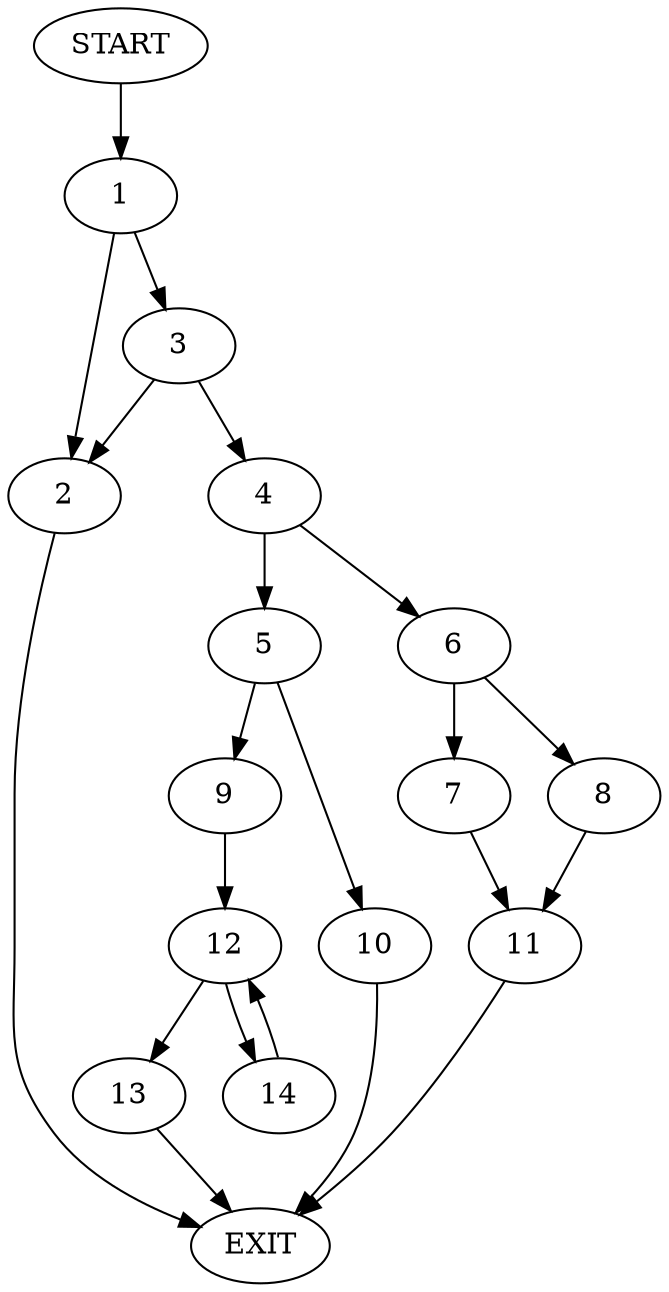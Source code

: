digraph {
0 [label="START"]
15 [label="EXIT"]
0 -> 1
1 -> 2
1 -> 3
3 -> 2
3 -> 4
2 -> 15
4 -> 5
4 -> 6
6 -> 7
6 -> 8
5 -> 9
5 -> 10
8 -> 11
7 -> 11
11 -> 15
10 -> 15
9 -> 12
12 -> 13
12 -> 14
14 -> 12
13 -> 15
}
